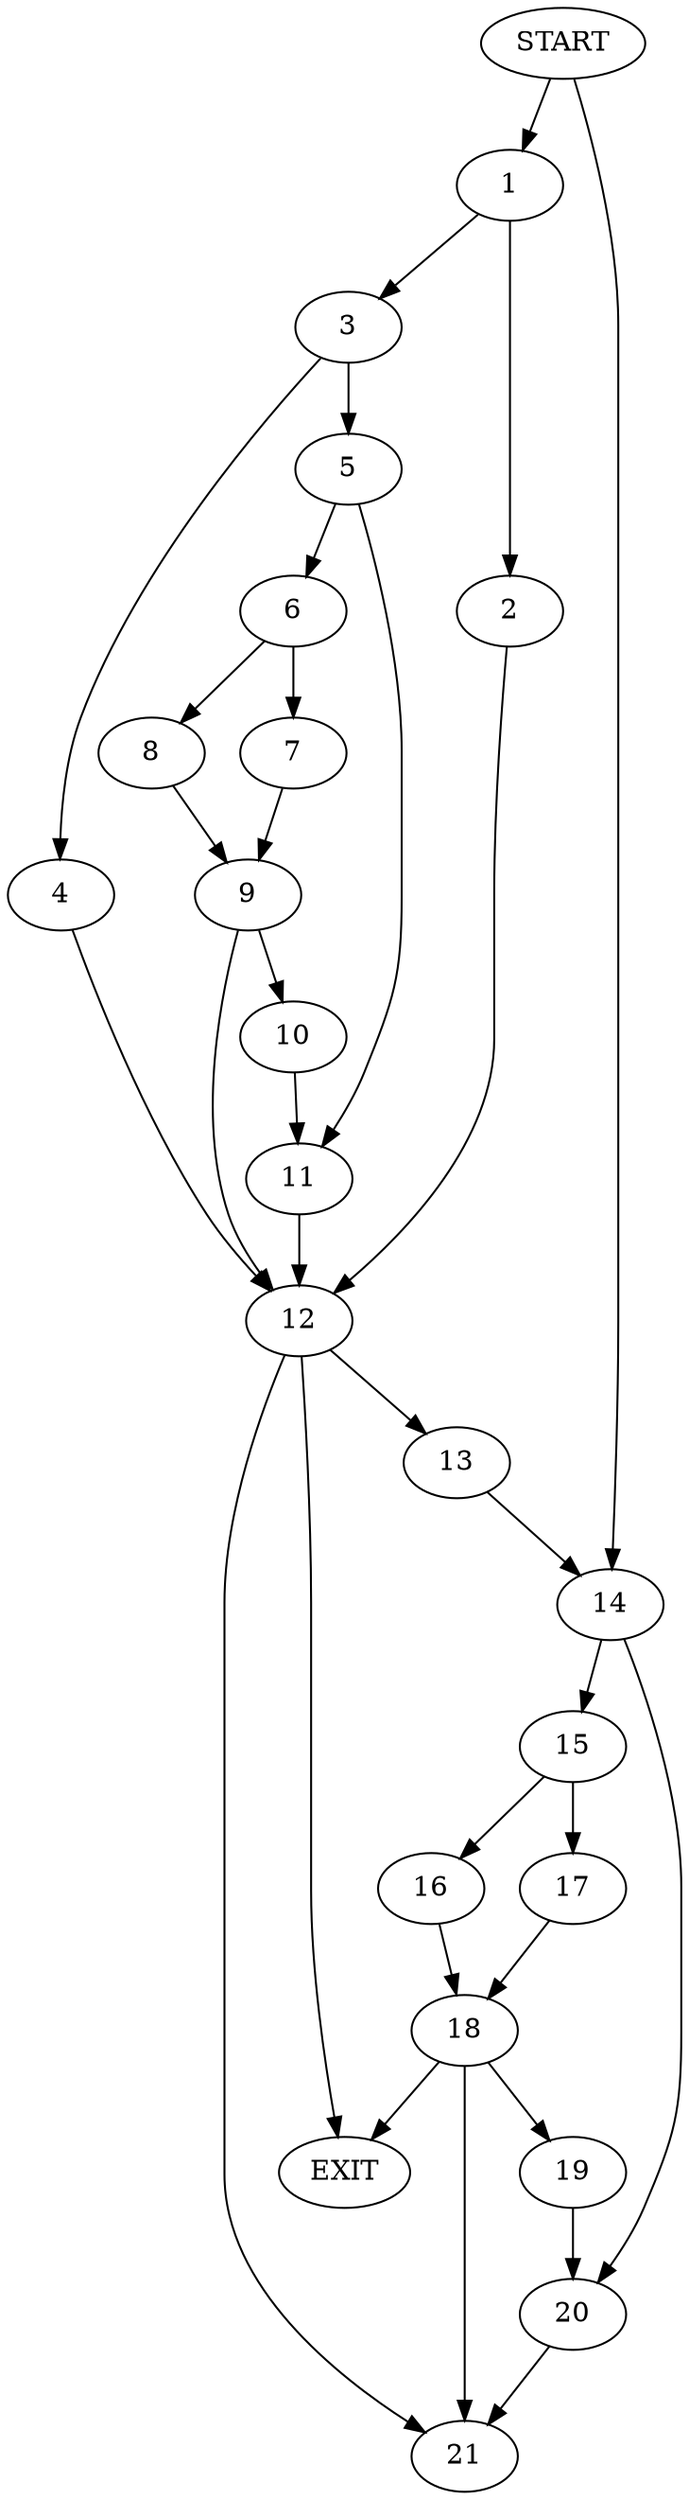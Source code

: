 digraph { 
0 [label="START"];
1;
2;
3;
4;
5;
6;
7;
8;
9;
10;
11;
12;
13;
14;
15;
16;
17;
18;
19;
20;
21;
22[label="EXIT"];
0 -> 1;
0 -> 14;
1 -> 2;
1 -> 3;
2 -> 12;
3 -> 4;
3 -> 5;
4 -> 12;
5 -> 6;
5 -> 11;
6 -> 7;
6 -> 8;
7 -> 9;
8 -> 9;
9 -> 12;
9 -> 10;
10 -> 11;
11 -> 12;
12 -> 22;
12 -> 13;
12:s2 -> 21;
13 -> 14;
14 -> 15;
14 -> 20;
15 -> 16;
15 -> 17;
16 -> 18;
17 -> 18;
18 -> 22;
18 -> 19;
18:s2 -> 21;
19 -> 20;
20 -> 21;
}